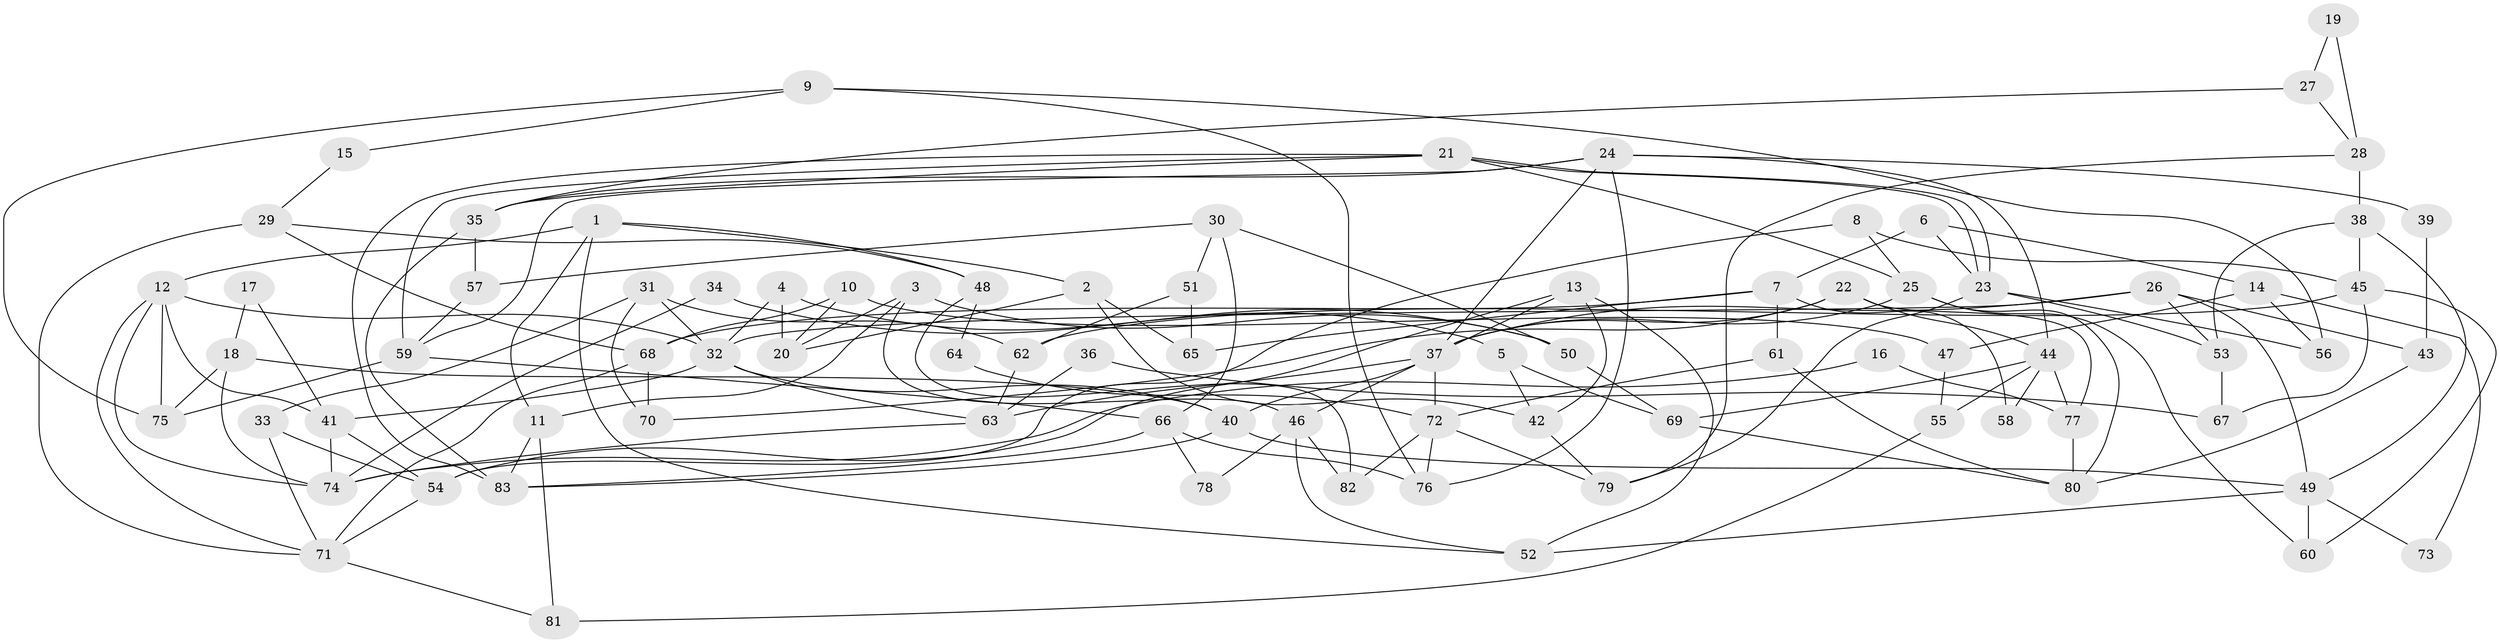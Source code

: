 // coarse degree distribution, {9: 0.02, 6: 0.24, 5: 0.18, 3: 0.12, 11: 0.02, 2: 0.12, 4: 0.16, 7: 0.06, 8: 0.06, 10: 0.02}
// Generated by graph-tools (version 1.1) at 2025/52/02/27/25 19:52:07]
// undirected, 83 vertices, 166 edges
graph export_dot {
graph [start="1"]
  node [color=gray90,style=filled];
  1;
  2;
  3;
  4;
  5;
  6;
  7;
  8;
  9;
  10;
  11;
  12;
  13;
  14;
  15;
  16;
  17;
  18;
  19;
  20;
  21;
  22;
  23;
  24;
  25;
  26;
  27;
  28;
  29;
  30;
  31;
  32;
  33;
  34;
  35;
  36;
  37;
  38;
  39;
  40;
  41;
  42;
  43;
  44;
  45;
  46;
  47;
  48;
  49;
  50;
  51;
  52;
  53;
  54;
  55;
  56;
  57;
  58;
  59;
  60;
  61;
  62;
  63;
  64;
  65;
  66;
  67;
  68;
  69;
  70;
  71;
  72;
  73;
  74;
  75;
  76;
  77;
  78;
  79;
  80;
  81;
  82;
  83;
  1 -- 52;
  1 -- 11;
  1 -- 2;
  1 -- 12;
  1 -- 48;
  2 -- 20;
  2 -- 42;
  2 -- 65;
  3 -- 20;
  3 -- 46;
  3 -- 11;
  3 -- 50;
  4 -- 32;
  4 -- 5;
  4 -- 20;
  5 -- 69;
  5 -- 42;
  6 -- 23;
  6 -- 7;
  6 -- 14;
  7 -- 65;
  7 -- 61;
  7 -- 58;
  7 -- 68;
  8 -- 54;
  8 -- 25;
  8 -- 45;
  9 -- 75;
  9 -- 76;
  9 -- 15;
  9 -- 56;
  10 -- 68;
  10 -- 47;
  10 -- 20;
  11 -- 83;
  11 -- 81;
  12 -- 75;
  12 -- 32;
  12 -- 41;
  12 -- 71;
  12 -- 74;
  13 -- 37;
  13 -- 54;
  13 -- 42;
  13 -- 52;
  14 -- 56;
  14 -- 47;
  14 -- 73;
  15 -- 29;
  16 -- 74;
  16 -- 77;
  17 -- 18;
  17 -- 41;
  18 -- 40;
  18 -- 74;
  18 -- 75;
  19 -- 27;
  19 -- 28;
  21 -- 35;
  21 -- 23;
  21 -- 23;
  21 -- 25;
  21 -- 59;
  21 -- 83;
  22 -- 37;
  22 -- 70;
  22 -- 44;
  22 -- 77;
  23 -- 79;
  23 -- 53;
  23 -- 56;
  24 -- 59;
  24 -- 37;
  24 -- 35;
  24 -- 39;
  24 -- 44;
  24 -- 76;
  25 -- 60;
  25 -- 37;
  25 -- 80;
  26 -- 32;
  26 -- 37;
  26 -- 43;
  26 -- 49;
  26 -- 53;
  27 -- 35;
  27 -- 28;
  28 -- 79;
  28 -- 38;
  29 -- 68;
  29 -- 71;
  29 -- 48;
  30 -- 50;
  30 -- 57;
  30 -- 51;
  30 -- 66;
  31 -- 62;
  31 -- 32;
  31 -- 33;
  31 -- 70;
  32 -- 41;
  32 -- 40;
  32 -- 63;
  33 -- 71;
  33 -- 54;
  34 -- 74;
  34 -- 50;
  35 -- 83;
  35 -- 57;
  36 -- 63;
  36 -- 67;
  37 -- 40;
  37 -- 46;
  37 -- 63;
  37 -- 72;
  38 -- 53;
  38 -- 49;
  38 -- 45;
  39 -- 43;
  40 -- 49;
  40 -- 83;
  41 -- 74;
  41 -- 54;
  42 -- 79;
  43 -- 80;
  44 -- 55;
  44 -- 58;
  44 -- 69;
  44 -- 77;
  45 -- 60;
  45 -- 62;
  45 -- 67;
  46 -- 82;
  46 -- 52;
  46 -- 78;
  47 -- 55;
  48 -- 64;
  48 -- 82;
  49 -- 52;
  49 -- 60;
  49 -- 73;
  50 -- 69;
  51 -- 62;
  51 -- 65;
  53 -- 67;
  54 -- 71;
  55 -- 81;
  57 -- 59;
  59 -- 66;
  59 -- 75;
  61 -- 72;
  61 -- 80;
  62 -- 63;
  63 -- 74;
  64 -- 72;
  66 -- 83;
  66 -- 76;
  66 -- 78;
  68 -- 71;
  68 -- 70;
  69 -- 80;
  71 -- 81;
  72 -- 76;
  72 -- 79;
  72 -- 82;
  77 -- 80;
}
